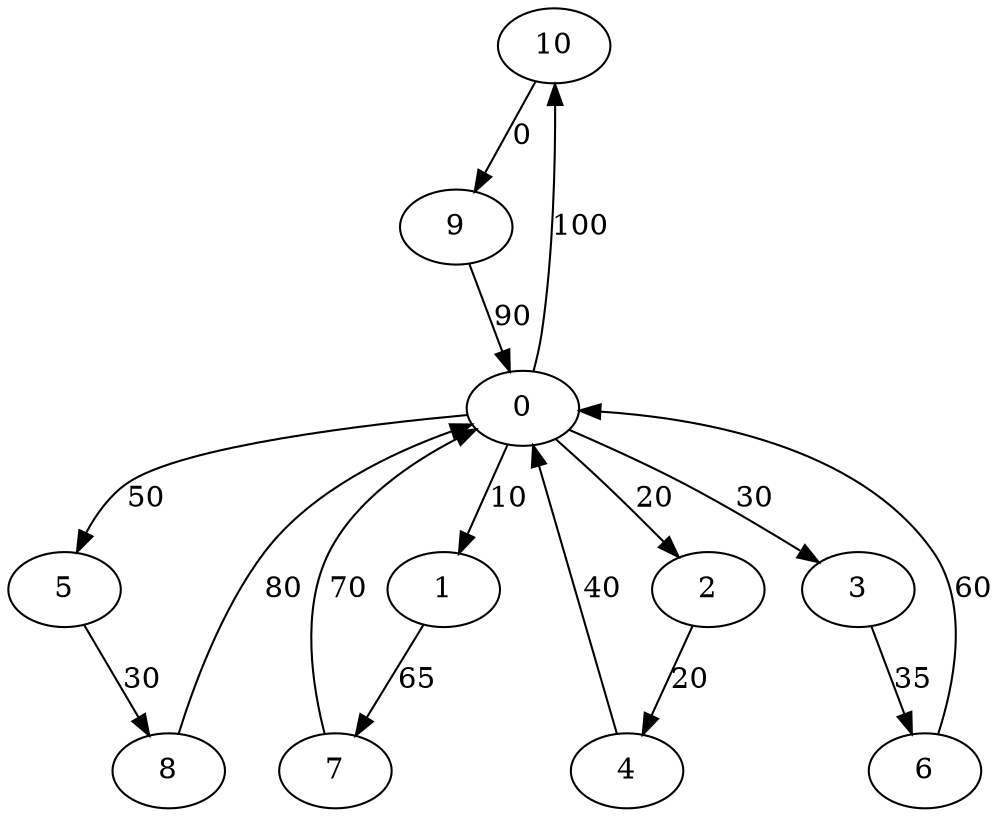 digraph G {
	10->9[ label=0 ];
	5->8[ label=30 ];
	1->7[ label=65 ];
	7->0[ label=70 ];
	0->10[ label=100 ];
	0->2[ label=20 ];
	0->3[ label=30 ];
	0->5[ label=50 ];
	0->1[ label=10 ];
	9->0[ label=90 ];
	2->4[ label=20 ];
	4->0[ label=40 ];
	3->6[ label=35 ];
	6->0[ label=60 ];
	8->0[ label=80 ];
	0 [ label=0 ];
	1 [ label=1 ];
	10 [ label=10 ];
	2 [ label=2 ];
	3 [ label=3 ];
	4 [ label=4 ];
	5 [ label=5 ];
	6 [ label=6 ];
	7 [ label=7 ];
	8 [ label=8 ];
	9 [ label=9 ];

}
